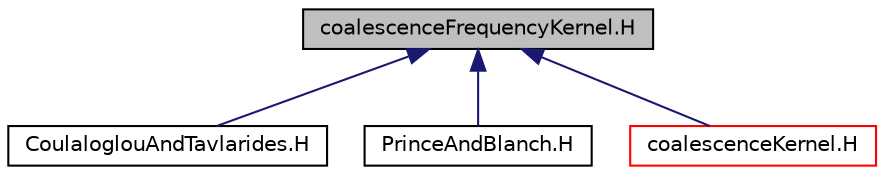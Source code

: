 digraph "coalescenceFrequencyKernel.H"
{
  bgcolor="transparent";
  edge [fontname="Helvetica",fontsize="10",labelfontname="Helvetica",labelfontsize="10"];
  node [fontname="Helvetica",fontsize="10",shape=record];
  Node1 [label="coalescenceFrequencyKernel.H",height=0.2,width=0.4,color="black", fillcolor="grey75", style="filled", fontcolor="black"];
  Node1 -> Node2 [dir="back",color="midnightblue",fontsize="10",style="solid",fontname="Helvetica"];
  Node2 [label="CoulaloglouAndTavlarides.H",height=0.2,width=0.4,color="black",URL="$a00316.html"];
  Node1 -> Node3 [dir="back",color="midnightblue",fontsize="10",style="solid",fontname="Helvetica"];
  Node3 [label="PrinceAndBlanch.H",height=0.2,width=0.4,color="black",URL="$a00612.html"];
  Node1 -> Node4 [dir="back",color="midnightblue",fontsize="10",style="solid",fontname="Helvetica"];
  Node4 [label="coalescenceKernel.H",height=0.2,width=0.4,color="red",URL="$a00285.html"];
}

